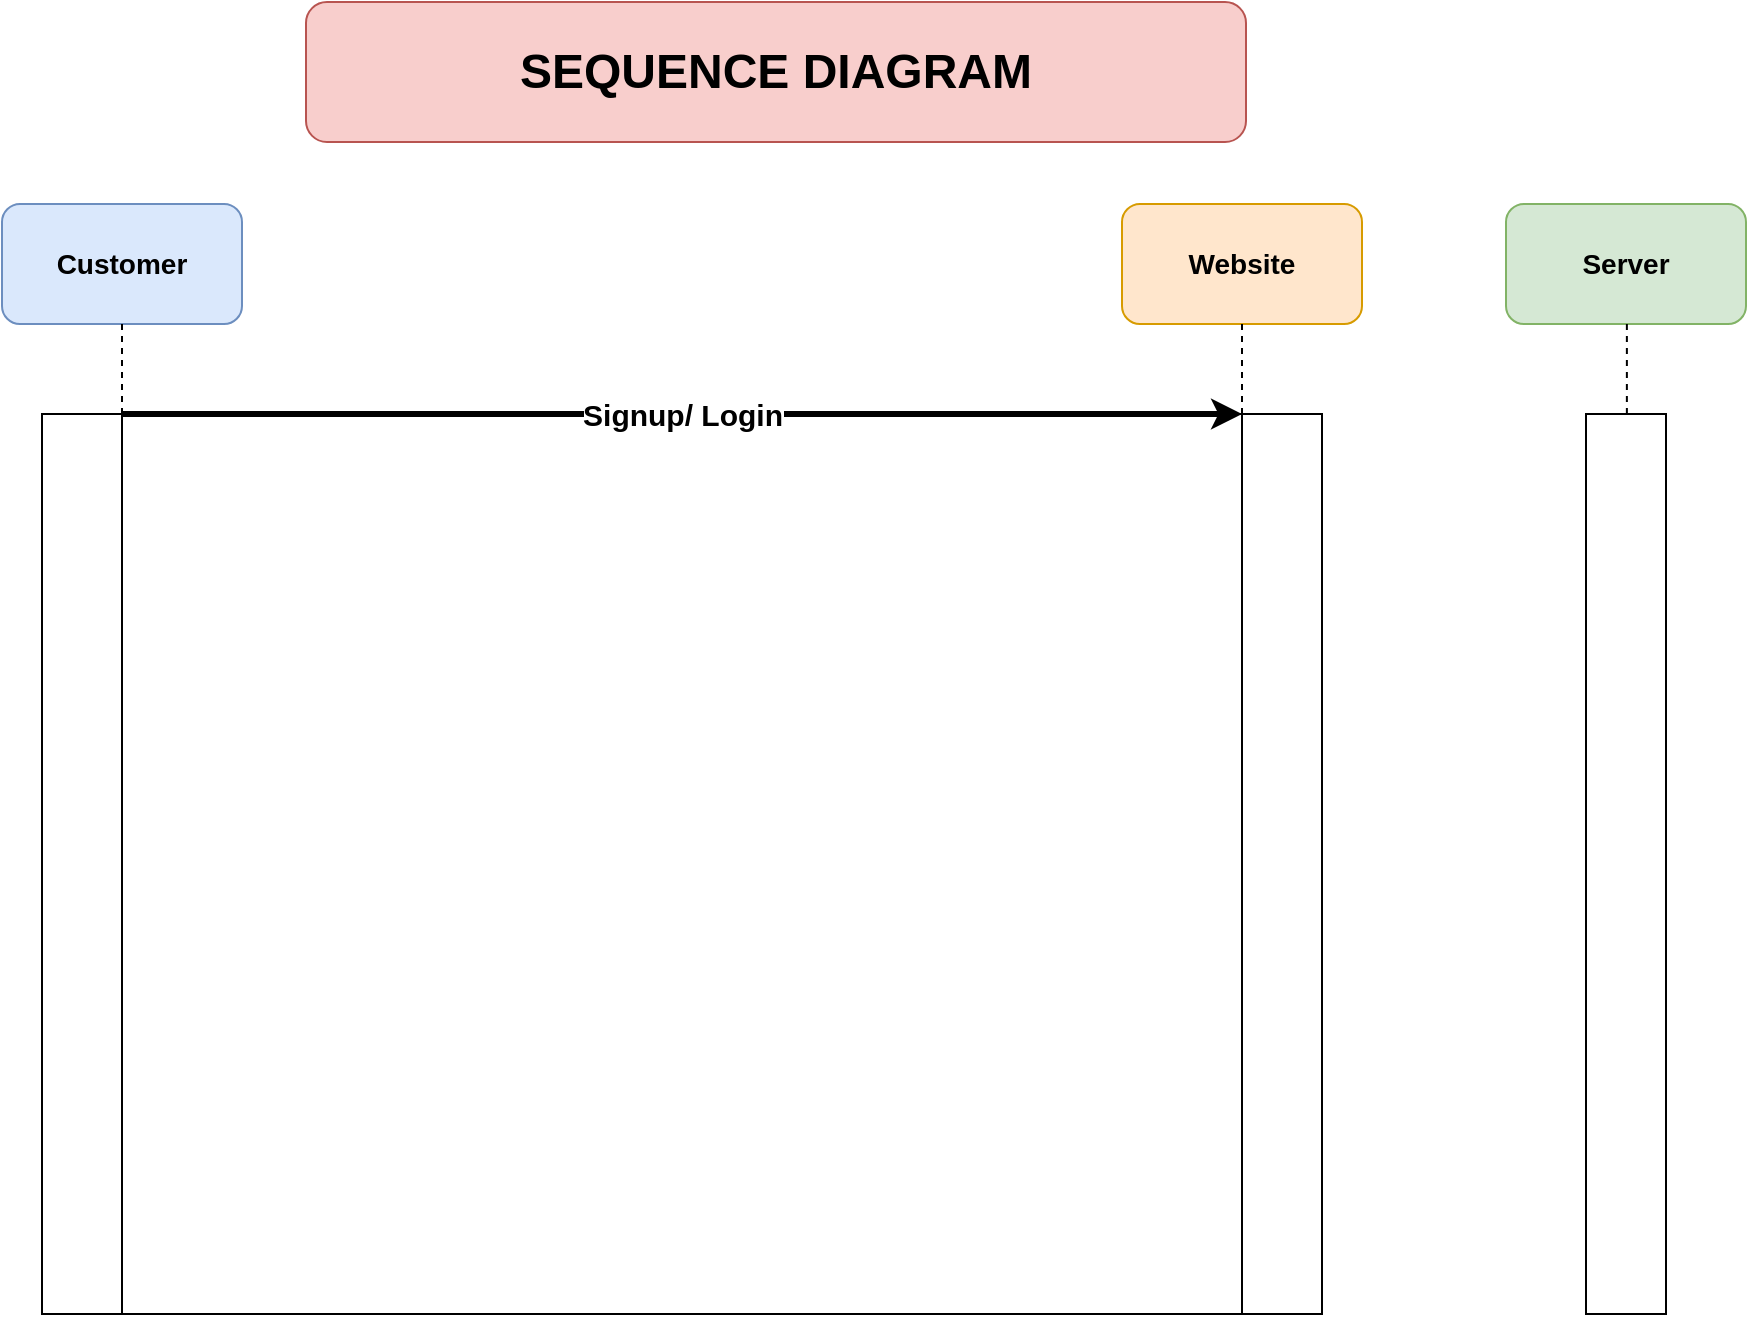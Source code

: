 <mxfile version="25.0.1">
  <diagram name="Page-1" id="1GjcOSQzm1D7fcgj7CT3">
    <mxGraphModel dx="1086" dy="573" grid="1" gridSize="10" guides="1" tooltips="1" connect="1" arrows="1" fold="1" page="1" pageScale="1" pageWidth="1100" pageHeight="1700" math="0" shadow="0">
      <root>
        <mxCell id="0" />
        <mxCell id="1" parent="0" />
        <mxCell id="UmaBke9xIjh7v9-IDTWi-1" value="&lt;font style=&quot;font-size: 24px;&quot;&gt;&lt;b&gt;SEQUENCE DIAGRAM&lt;/b&gt;&lt;/font&gt;" style="rounded=1;whiteSpace=wrap;html=1;fillColor=#f8cecc;strokeColor=#b85450;" vertex="1" parent="1">
          <mxGeometry x="310" y="20" width="470" height="70" as="geometry" />
        </mxCell>
        <mxCell id="UmaBke9xIjh7v9-IDTWi-2" value="" style="shape=process;whiteSpace=wrap;html=1;backgroundOutline=1;size=0.063;" vertex="1" parent="1">
          <mxGeometry x="178" y="226" width="640" height="450" as="geometry" />
        </mxCell>
        <mxCell id="UmaBke9xIjh7v9-IDTWi-3" value="" style="rounded=0;whiteSpace=wrap;html=1;" vertex="1" parent="1">
          <mxGeometry x="950" y="226" width="40" height="450" as="geometry" />
        </mxCell>
        <mxCell id="UmaBke9xIjh7v9-IDTWi-4" value="&lt;font style=&quot;font-size: 14px;&quot;&gt;&lt;b&gt;Customer&lt;/b&gt;&lt;/font&gt;" style="rounded=1;whiteSpace=wrap;html=1;fillColor=#dae8fc;strokeColor=#6c8ebf;" vertex="1" parent="1">
          <mxGeometry x="158" y="121" width="120" height="60" as="geometry" />
        </mxCell>
        <mxCell id="UmaBke9xIjh7v9-IDTWi-6" value="" style="endArrow=none;dashed=1;html=1;rounded=0;" edge="1" parent="1">
          <mxGeometry width="50" height="50" relative="1" as="geometry">
            <mxPoint x="218" y="226" as="sourcePoint" />
            <mxPoint x="218" y="180" as="targetPoint" />
          </mxGeometry>
        </mxCell>
        <mxCell id="UmaBke9xIjh7v9-IDTWi-8" value="&lt;font style=&quot;font-size: 14px;&quot;&gt;&lt;b&gt;Website&lt;/b&gt;&lt;/font&gt;" style="rounded=1;whiteSpace=wrap;html=1;fillColor=#ffe6cc;strokeColor=#d79b00;" vertex="1" parent="1">
          <mxGeometry x="718" y="121" width="120" height="60" as="geometry" />
        </mxCell>
        <mxCell id="UmaBke9xIjh7v9-IDTWi-9" value="" style="endArrow=none;dashed=1;html=1;rounded=0;" edge="1" parent="1">
          <mxGeometry width="50" height="50" relative="1" as="geometry">
            <mxPoint x="778" y="226" as="sourcePoint" />
            <mxPoint x="778" y="180" as="targetPoint" />
          </mxGeometry>
        </mxCell>
        <mxCell id="UmaBke9xIjh7v9-IDTWi-10" value="&lt;font style=&quot;font-size: 14px;&quot;&gt;&lt;b&gt;Server&lt;/b&gt;&lt;/font&gt;" style="rounded=1;whiteSpace=wrap;html=1;fillColor=#d5e8d4;strokeColor=#82b366;" vertex="1" parent="1">
          <mxGeometry x="910" y="121" width="120" height="60" as="geometry" />
        </mxCell>
        <mxCell id="UmaBke9xIjh7v9-IDTWi-11" value="" style="endArrow=none;dashed=1;html=1;rounded=0;" edge="1" parent="1">
          <mxGeometry width="50" height="50" relative="1" as="geometry">
            <mxPoint x="970.44" y="226" as="sourcePoint" />
            <mxPoint x="970.44" y="180" as="targetPoint" />
          </mxGeometry>
        </mxCell>
        <mxCell id="UmaBke9xIjh7v9-IDTWi-12" value="" style="endArrow=classic;html=1;rounded=0;strokeWidth=3;" edge="1" parent="1">
          <mxGeometry relative="1" as="geometry">
            <mxPoint x="218" y="226" as="sourcePoint" />
            <mxPoint x="778" y="226" as="targetPoint" />
          </mxGeometry>
        </mxCell>
        <mxCell id="UmaBke9xIjh7v9-IDTWi-13" value="&lt;font style=&quot;font-size: 15px;&quot;&gt;&lt;b&gt;Signup/ Login&lt;/b&gt;&lt;/font&gt;" style="edgeLabel;resizable=0;html=1;;align=center;verticalAlign=middle;" connectable="0" vertex="1" parent="UmaBke9xIjh7v9-IDTWi-12">
          <mxGeometry relative="1" as="geometry" />
        </mxCell>
      </root>
    </mxGraphModel>
  </diagram>
</mxfile>
